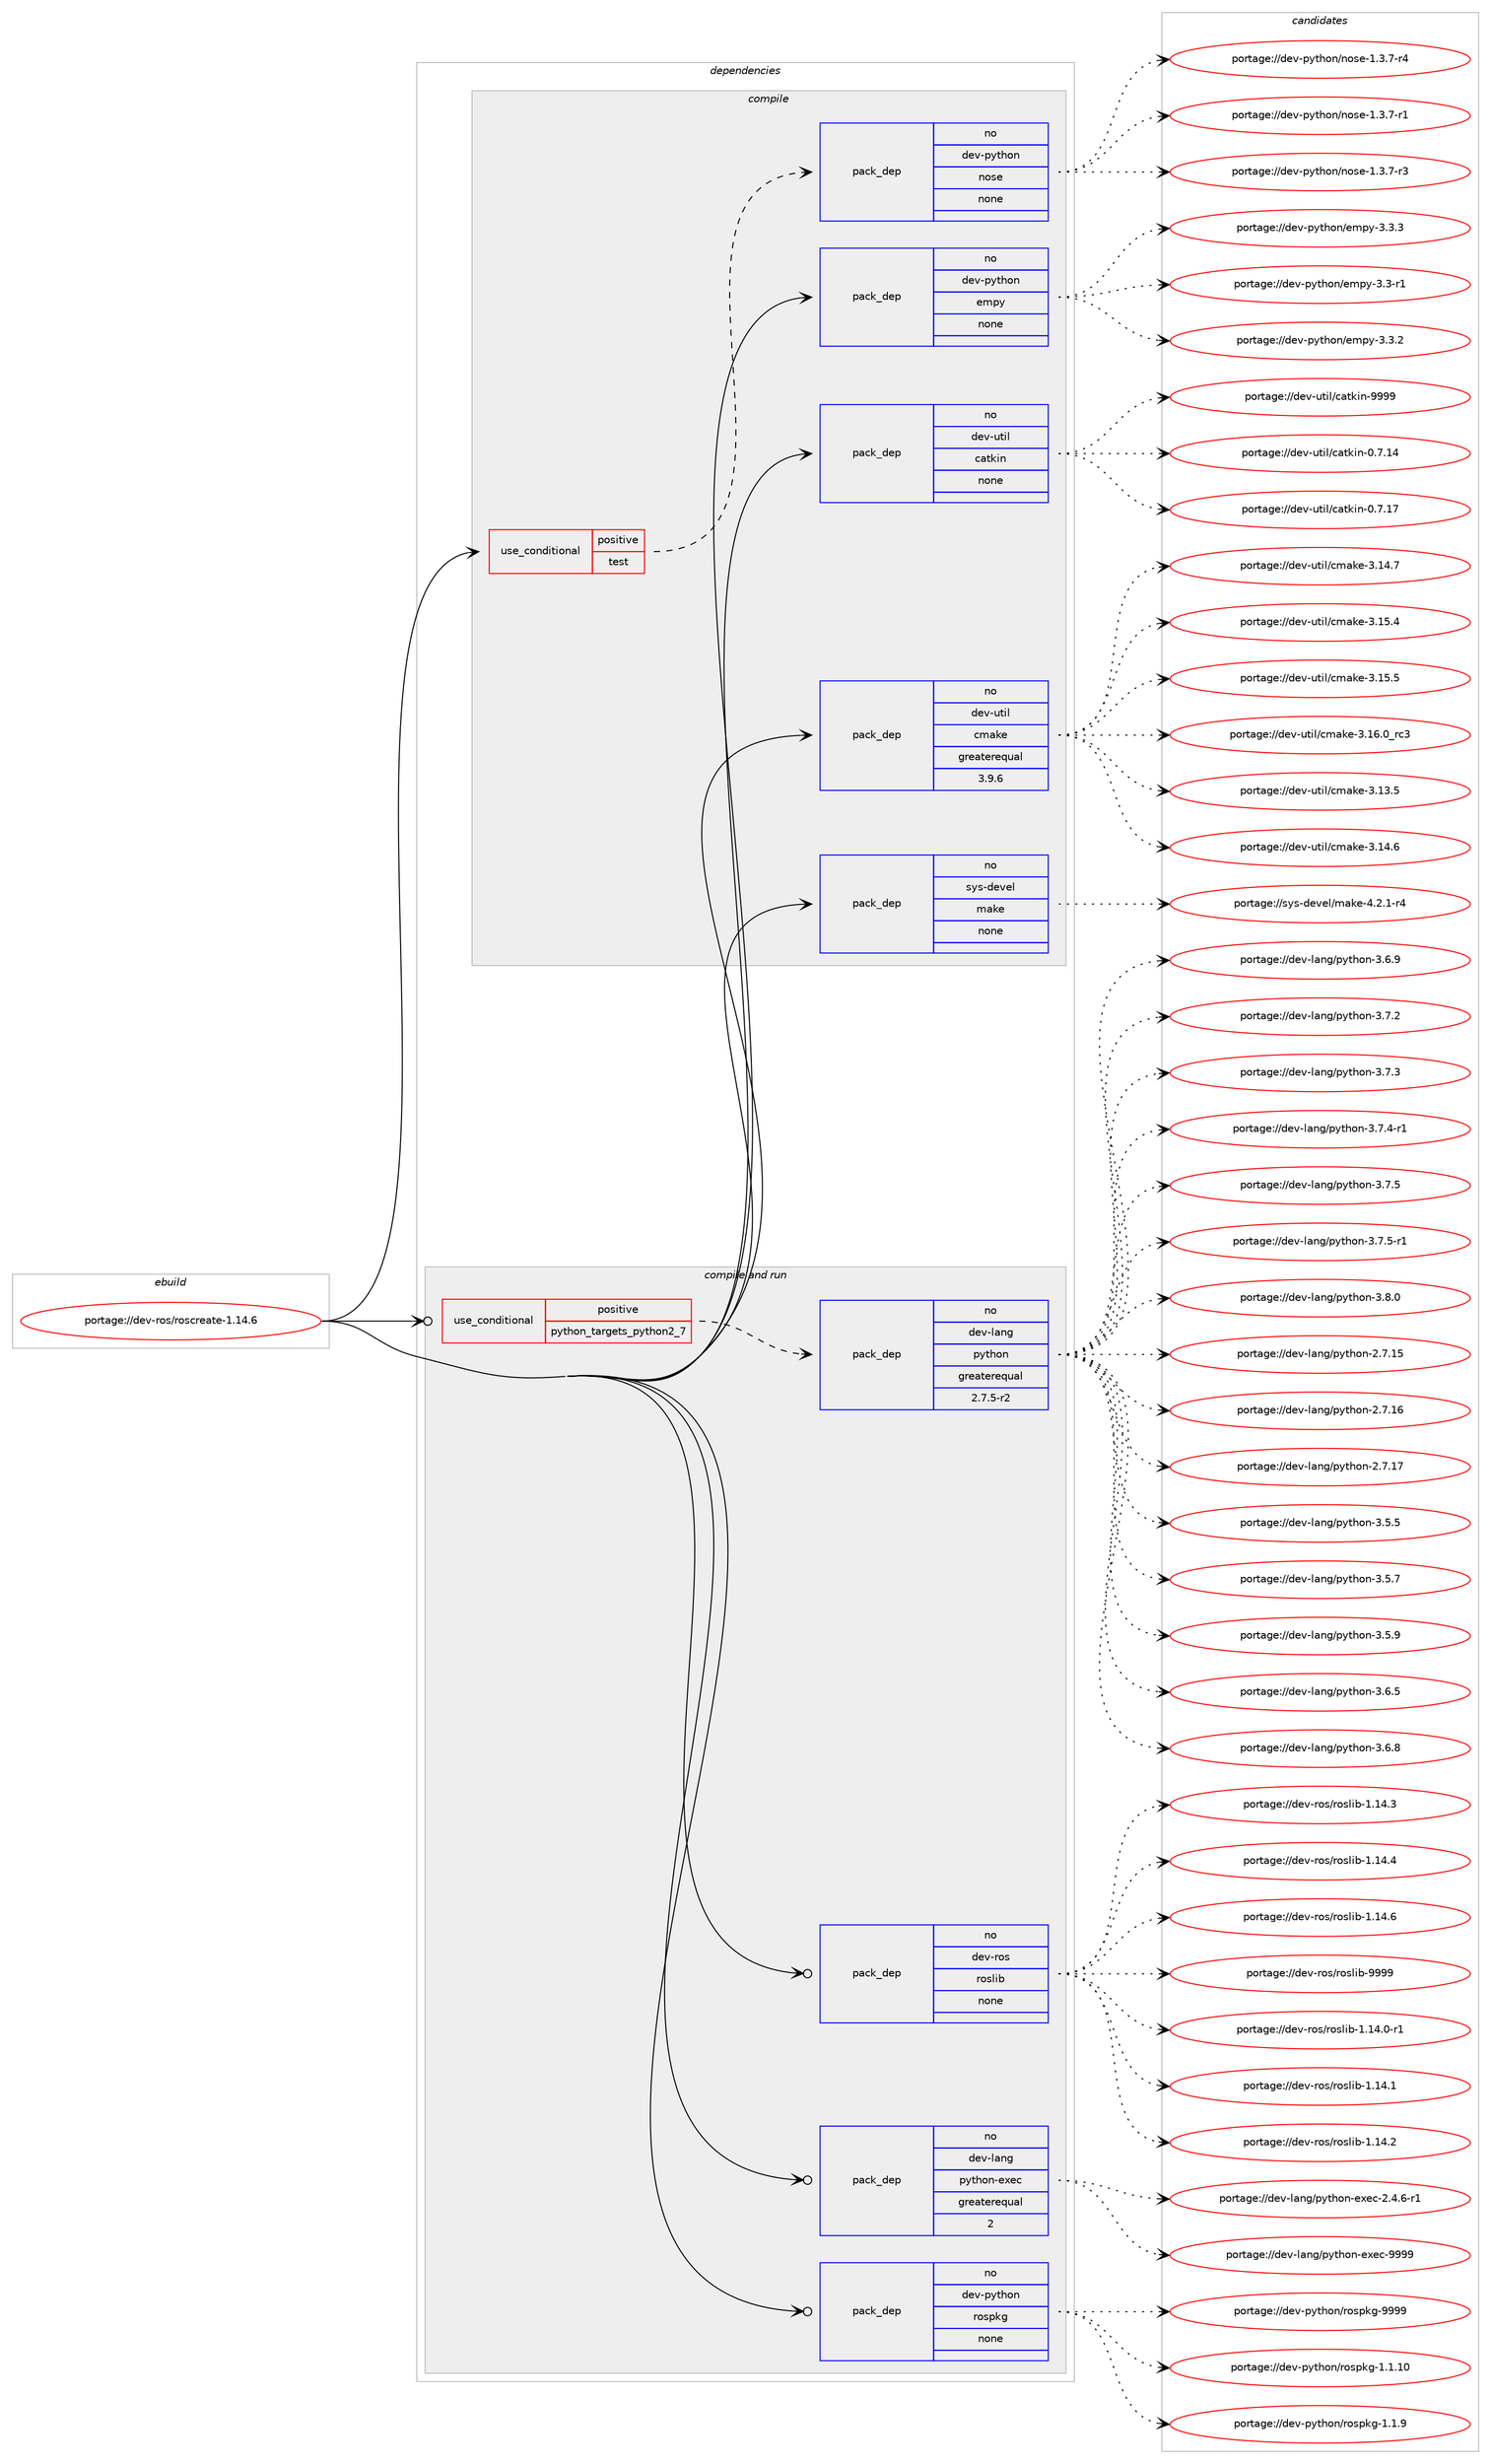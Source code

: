 digraph prolog {

# *************
# Graph options
# *************

newrank=true;
concentrate=true;
compound=true;
graph [rankdir=LR,fontname=Helvetica,fontsize=10,ranksep=1.5];#, ranksep=2.5, nodesep=0.2];
edge  [arrowhead=vee];
node  [fontname=Helvetica,fontsize=10];

# **********
# The ebuild
# **********

subgraph cluster_leftcol {
color=gray;
rank=same;
label=<<i>ebuild</i>>;
id [label="portage://dev-ros/roscreate-1.14.6", color=red, width=4, href="../dev-ros/roscreate-1.14.6.svg"];
}

# ****************
# The dependencies
# ****************

subgraph cluster_midcol {
color=gray;
label=<<i>dependencies</i>>;
subgraph cluster_compile {
fillcolor="#eeeeee";
style=filled;
label=<<i>compile</i>>;
subgraph cond43954 {
dependency196341 [label=<<TABLE BORDER="0" CELLBORDER="1" CELLSPACING="0" CELLPADDING="4"><TR><TD ROWSPAN="3" CELLPADDING="10">use_conditional</TD></TR><TR><TD>positive</TD></TR><TR><TD>test</TD></TR></TABLE>>, shape=none, color=red];
subgraph pack148959 {
dependency196342 [label=<<TABLE BORDER="0" CELLBORDER="1" CELLSPACING="0" CELLPADDING="4" WIDTH="220"><TR><TD ROWSPAN="6" CELLPADDING="30">pack_dep</TD></TR><TR><TD WIDTH="110">no</TD></TR><TR><TD>dev-python</TD></TR><TR><TD>nose</TD></TR><TR><TD>none</TD></TR><TR><TD></TD></TR></TABLE>>, shape=none, color=blue];
}
dependency196341:e -> dependency196342:w [weight=20,style="dashed",arrowhead="vee"];
}
id:e -> dependency196341:w [weight=20,style="solid",arrowhead="vee"];
subgraph pack148960 {
dependency196343 [label=<<TABLE BORDER="0" CELLBORDER="1" CELLSPACING="0" CELLPADDING="4" WIDTH="220"><TR><TD ROWSPAN="6" CELLPADDING="30">pack_dep</TD></TR><TR><TD WIDTH="110">no</TD></TR><TR><TD>dev-python</TD></TR><TR><TD>empy</TD></TR><TR><TD>none</TD></TR><TR><TD></TD></TR></TABLE>>, shape=none, color=blue];
}
id:e -> dependency196343:w [weight=20,style="solid",arrowhead="vee"];
subgraph pack148961 {
dependency196344 [label=<<TABLE BORDER="0" CELLBORDER="1" CELLSPACING="0" CELLPADDING="4" WIDTH="220"><TR><TD ROWSPAN="6" CELLPADDING="30">pack_dep</TD></TR><TR><TD WIDTH="110">no</TD></TR><TR><TD>dev-util</TD></TR><TR><TD>catkin</TD></TR><TR><TD>none</TD></TR><TR><TD></TD></TR></TABLE>>, shape=none, color=blue];
}
id:e -> dependency196344:w [weight=20,style="solid",arrowhead="vee"];
subgraph pack148962 {
dependency196345 [label=<<TABLE BORDER="0" CELLBORDER="1" CELLSPACING="0" CELLPADDING="4" WIDTH="220"><TR><TD ROWSPAN="6" CELLPADDING="30">pack_dep</TD></TR><TR><TD WIDTH="110">no</TD></TR><TR><TD>dev-util</TD></TR><TR><TD>cmake</TD></TR><TR><TD>greaterequal</TD></TR><TR><TD>3.9.6</TD></TR></TABLE>>, shape=none, color=blue];
}
id:e -> dependency196345:w [weight=20,style="solid",arrowhead="vee"];
subgraph pack148963 {
dependency196346 [label=<<TABLE BORDER="0" CELLBORDER="1" CELLSPACING="0" CELLPADDING="4" WIDTH="220"><TR><TD ROWSPAN="6" CELLPADDING="30">pack_dep</TD></TR><TR><TD WIDTH="110">no</TD></TR><TR><TD>sys-devel</TD></TR><TR><TD>make</TD></TR><TR><TD>none</TD></TR><TR><TD></TD></TR></TABLE>>, shape=none, color=blue];
}
id:e -> dependency196346:w [weight=20,style="solid",arrowhead="vee"];
}
subgraph cluster_compileandrun {
fillcolor="#eeeeee";
style=filled;
label=<<i>compile and run</i>>;
subgraph cond43955 {
dependency196347 [label=<<TABLE BORDER="0" CELLBORDER="1" CELLSPACING="0" CELLPADDING="4"><TR><TD ROWSPAN="3" CELLPADDING="10">use_conditional</TD></TR><TR><TD>positive</TD></TR><TR><TD>python_targets_python2_7</TD></TR></TABLE>>, shape=none, color=red];
subgraph pack148964 {
dependency196348 [label=<<TABLE BORDER="0" CELLBORDER="1" CELLSPACING="0" CELLPADDING="4" WIDTH="220"><TR><TD ROWSPAN="6" CELLPADDING="30">pack_dep</TD></TR><TR><TD WIDTH="110">no</TD></TR><TR><TD>dev-lang</TD></TR><TR><TD>python</TD></TR><TR><TD>greaterequal</TD></TR><TR><TD>2.7.5-r2</TD></TR></TABLE>>, shape=none, color=blue];
}
dependency196347:e -> dependency196348:w [weight=20,style="dashed",arrowhead="vee"];
}
id:e -> dependency196347:w [weight=20,style="solid",arrowhead="odotvee"];
subgraph pack148965 {
dependency196349 [label=<<TABLE BORDER="0" CELLBORDER="1" CELLSPACING="0" CELLPADDING="4" WIDTH="220"><TR><TD ROWSPAN="6" CELLPADDING="30">pack_dep</TD></TR><TR><TD WIDTH="110">no</TD></TR><TR><TD>dev-lang</TD></TR><TR><TD>python-exec</TD></TR><TR><TD>greaterequal</TD></TR><TR><TD>2</TD></TR></TABLE>>, shape=none, color=blue];
}
id:e -> dependency196349:w [weight=20,style="solid",arrowhead="odotvee"];
subgraph pack148966 {
dependency196350 [label=<<TABLE BORDER="0" CELLBORDER="1" CELLSPACING="0" CELLPADDING="4" WIDTH="220"><TR><TD ROWSPAN="6" CELLPADDING="30">pack_dep</TD></TR><TR><TD WIDTH="110">no</TD></TR><TR><TD>dev-python</TD></TR><TR><TD>rospkg</TD></TR><TR><TD>none</TD></TR><TR><TD></TD></TR></TABLE>>, shape=none, color=blue];
}
id:e -> dependency196350:w [weight=20,style="solid",arrowhead="odotvee"];
subgraph pack148967 {
dependency196351 [label=<<TABLE BORDER="0" CELLBORDER="1" CELLSPACING="0" CELLPADDING="4" WIDTH="220"><TR><TD ROWSPAN="6" CELLPADDING="30">pack_dep</TD></TR><TR><TD WIDTH="110">no</TD></TR><TR><TD>dev-ros</TD></TR><TR><TD>roslib</TD></TR><TR><TD>none</TD></TR><TR><TD></TD></TR></TABLE>>, shape=none, color=blue];
}
id:e -> dependency196351:w [weight=20,style="solid",arrowhead="odotvee"];
}
subgraph cluster_run {
fillcolor="#eeeeee";
style=filled;
label=<<i>run</i>>;
}
}

# **************
# The candidates
# **************

subgraph cluster_choices {
rank=same;
color=gray;
label=<<i>candidates</i>>;

subgraph choice148959 {
color=black;
nodesep=1;
choiceportage10010111845112121116104111110471101111151014549465146554511449 [label="portage://dev-python/nose-1.3.7-r1", color=red, width=4,href="../dev-python/nose-1.3.7-r1.svg"];
choiceportage10010111845112121116104111110471101111151014549465146554511451 [label="portage://dev-python/nose-1.3.7-r3", color=red, width=4,href="../dev-python/nose-1.3.7-r3.svg"];
choiceportage10010111845112121116104111110471101111151014549465146554511452 [label="portage://dev-python/nose-1.3.7-r4", color=red, width=4,href="../dev-python/nose-1.3.7-r4.svg"];
dependency196342:e -> choiceportage10010111845112121116104111110471101111151014549465146554511449:w [style=dotted,weight="100"];
dependency196342:e -> choiceportage10010111845112121116104111110471101111151014549465146554511451:w [style=dotted,weight="100"];
dependency196342:e -> choiceportage10010111845112121116104111110471101111151014549465146554511452:w [style=dotted,weight="100"];
}
subgraph choice148960 {
color=black;
nodesep=1;
choiceportage1001011184511212111610411111047101109112121455146514511449 [label="portage://dev-python/empy-3.3-r1", color=red, width=4,href="../dev-python/empy-3.3-r1.svg"];
choiceportage1001011184511212111610411111047101109112121455146514650 [label="portage://dev-python/empy-3.3.2", color=red, width=4,href="../dev-python/empy-3.3.2.svg"];
choiceportage1001011184511212111610411111047101109112121455146514651 [label="portage://dev-python/empy-3.3.3", color=red, width=4,href="../dev-python/empy-3.3.3.svg"];
dependency196343:e -> choiceportage1001011184511212111610411111047101109112121455146514511449:w [style=dotted,weight="100"];
dependency196343:e -> choiceportage1001011184511212111610411111047101109112121455146514650:w [style=dotted,weight="100"];
dependency196343:e -> choiceportage1001011184511212111610411111047101109112121455146514651:w [style=dotted,weight="100"];
}
subgraph choice148961 {
color=black;
nodesep=1;
choiceportage1001011184511711610510847999711610710511045484655464952 [label="portage://dev-util/catkin-0.7.14", color=red, width=4,href="../dev-util/catkin-0.7.14.svg"];
choiceportage1001011184511711610510847999711610710511045484655464955 [label="portage://dev-util/catkin-0.7.17", color=red, width=4,href="../dev-util/catkin-0.7.17.svg"];
choiceportage100101118451171161051084799971161071051104557575757 [label="portage://dev-util/catkin-9999", color=red, width=4,href="../dev-util/catkin-9999.svg"];
dependency196344:e -> choiceportage1001011184511711610510847999711610710511045484655464952:w [style=dotted,weight="100"];
dependency196344:e -> choiceportage1001011184511711610510847999711610710511045484655464955:w [style=dotted,weight="100"];
dependency196344:e -> choiceportage100101118451171161051084799971161071051104557575757:w [style=dotted,weight="100"];
}
subgraph choice148962 {
color=black;
nodesep=1;
choiceportage1001011184511711610510847991099710710145514649514653 [label="portage://dev-util/cmake-3.13.5", color=red, width=4,href="../dev-util/cmake-3.13.5.svg"];
choiceportage1001011184511711610510847991099710710145514649524654 [label="portage://dev-util/cmake-3.14.6", color=red, width=4,href="../dev-util/cmake-3.14.6.svg"];
choiceportage1001011184511711610510847991099710710145514649524655 [label="portage://dev-util/cmake-3.14.7", color=red, width=4,href="../dev-util/cmake-3.14.7.svg"];
choiceportage1001011184511711610510847991099710710145514649534652 [label="portage://dev-util/cmake-3.15.4", color=red, width=4,href="../dev-util/cmake-3.15.4.svg"];
choiceportage1001011184511711610510847991099710710145514649534653 [label="portage://dev-util/cmake-3.15.5", color=red, width=4,href="../dev-util/cmake-3.15.5.svg"];
choiceportage1001011184511711610510847991099710710145514649544648951149951 [label="portage://dev-util/cmake-3.16.0_rc3", color=red, width=4,href="../dev-util/cmake-3.16.0_rc3.svg"];
dependency196345:e -> choiceportage1001011184511711610510847991099710710145514649514653:w [style=dotted,weight="100"];
dependency196345:e -> choiceportage1001011184511711610510847991099710710145514649524654:w [style=dotted,weight="100"];
dependency196345:e -> choiceportage1001011184511711610510847991099710710145514649524655:w [style=dotted,weight="100"];
dependency196345:e -> choiceportage1001011184511711610510847991099710710145514649534652:w [style=dotted,weight="100"];
dependency196345:e -> choiceportage1001011184511711610510847991099710710145514649534653:w [style=dotted,weight="100"];
dependency196345:e -> choiceportage1001011184511711610510847991099710710145514649544648951149951:w [style=dotted,weight="100"];
}
subgraph choice148963 {
color=black;
nodesep=1;
choiceportage1151211154510010111810110847109971071014552465046494511452 [label="portage://sys-devel/make-4.2.1-r4", color=red, width=4,href="../sys-devel/make-4.2.1-r4.svg"];
dependency196346:e -> choiceportage1151211154510010111810110847109971071014552465046494511452:w [style=dotted,weight="100"];
}
subgraph choice148964 {
color=black;
nodesep=1;
choiceportage10010111845108971101034711212111610411111045504655464953 [label="portage://dev-lang/python-2.7.15", color=red, width=4,href="../dev-lang/python-2.7.15.svg"];
choiceportage10010111845108971101034711212111610411111045504655464954 [label="portage://dev-lang/python-2.7.16", color=red, width=4,href="../dev-lang/python-2.7.16.svg"];
choiceportage10010111845108971101034711212111610411111045504655464955 [label="portage://dev-lang/python-2.7.17", color=red, width=4,href="../dev-lang/python-2.7.17.svg"];
choiceportage100101118451089711010347112121116104111110455146534653 [label="portage://dev-lang/python-3.5.5", color=red, width=4,href="../dev-lang/python-3.5.5.svg"];
choiceportage100101118451089711010347112121116104111110455146534655 [label="portage://dev-lang/python-3.5.7", color=red, width=4,href="../dev-lang/python-3.5.7.svg"];
choiceportage100101118451089711010347112121116104111110455146534657 [label="portage://dev-lang/python-3.5.9", color=red, width=4,href="../dev-lang/python-3.5.9.svg"];
choiceportage100101118451089711010347112121116104111110455146544653 [label="portage://dev-lang/python-3.6.5", color=red, width=4,href="../dev-lang/python-3.6.5.svg"];
choiceportage100101118451089711010347112121116104111110455146544656 [label="portage://dev-lang/python-3.6.8", color=red, width=4,href="../dev-lang/python-3.6.8.svg"];
choiceportage100101118451089711010347112121116104111110455146544657 [label="portage://dev-lang/python-3.6.9", color=red, width=4,href="../dev-lang/python-3.6.9.svg"];
choiceportage100101118451089711010347112121116104111110455146554650 [label="portage://dev-lang/python-3.7.2", color=red, width=4,href="../dev-lang/python-3.7.2.svg"];
choiceportage100101118451089711010347112121116104111110455146554651 [label="portage://dev-lang/python-3.7.3", color=red, width=4,href="../dev-lang/python-3.7.3.svg"];
choiceportage1001011184510897110103471121211161041111104551465546524511449 [label="portage://dev-lang/python-3.7.4-r1", color=red, width=4,href="../dev-lang/python-3.7.4-r1.svg"];
choiceportage100101118451089711010347112121116104111110455146554653 [label="portage://dev-lang/python-3.7.5", color=red, width=4,href="../dev-lang/python-3.7.5.svg"];
choiceportage1001011184510897110103471121211161041111104551465546534511449 [label="portage://dev-lang/python-3.7.5-r1", color=red, width=4,href="../dev-lang/python-3.7.5-r1.svg"];
choiceportage100101118451089711010347112121116104111110455146564648 [label="portage://dev-lang/python-3.8.0", color=red, width=4,href="../dev-lang/python-3.8.0.svg"];
dependency196348:e -> choiceportage10010111845108971101034711212111610411111045504655464953:w [style=dotted,weight="100"];
dependency196348:e -> choiceportage10010111845108971101034711212111610411111045504655464954:w [style=dotted,weight="100"];
dependency196348:e -> choiceportage10010111845108971101034711212111610411111045504655464955:w [style=dotted,weight="100"];
dependency196348:e -> choiceportage100101118451089711010347112121116104111110455146534653:w [style=dotted,weight="100"];
dependency196348:e -> choiceportage100101118451089711010347112121116104111110455146534655:w [style=dotted,weight="100"];
dependency196348:e -> choiceportage100101118451089711010347112121116104111110455146534657:w [style=dotted,weight="100"];
dependency196348:e -> choiceportage100101118451089711010347112121116104111110455146544653:w [style=dotted,weight="100"];
dependency196348:e -> choiceportage100101118451089711010347112121116104111110455146544656:w [style=dotted,weight="100"];
dependency196348:e -> choiceportage100101118451089711010347112121116104111110455146544657:w [style=dotted,weight="100"];
dependency196348:e -> choiceportage100101118451089711010347112121116104111110455146554650:w [style=dotted,weight="100"];
dependency196348:e -> choiceportage100101118451089711010347112121116104111110455146554651:w [style=dotted,weight="100"];
dependency196348:e -> choiceportage1001011184510897110103471121211161041111104551465546524511449:w [style=dotted,weight="100"];
dependency196348:e -> choiceportage100101118451089711010347112121116104111110455146554653:w [style=dotted,weight="100"];
dependency196348:e -> choiceportage1001011184510897110103471121211161041111104551465546534511449:w [style=dotted,weight="100"];
dependency196348:e -> choiceportage100101118451089711010347112121116104111110455146564648:w [style=dotted,weight="100"];
}
subgraph choice148965 {
color=black;
nodesep=1;
choiceportage10010111845108971101034711212111610411111045101120101994550465246544511449 [label="portage://dev-lang/python-exec-2.4.6-r1", color=red, width=4,href="../dev-lang/python-exec-2.4.6-r1.svg"];
choiceportage10010111845108971101034711212111610411111045101120101994557575757 [label="portage://dev-lang/python-exec-9999", color=red, width=4,href="../dev-lang/python-exec-9999.svg"];
dependency196349:e -> choiceportage10010111845108971101034711212111610411111045101120101994550465246544511449:w [style=dotted,weight="100"];
dependency196349:e -> choiceportage10010111845108971101034711212111610411111045101120101994557575757:w [style=dotted,weight="100"];
}
subgraph choice148966 {
color=black;
nodesep=1;
choiceportage100101118451121211161041111104711411111511210710345494649464948 [label="portage://dev-python/rospkg-1.1.10", color=red, width=4,href="../dev-python/rospkg-1.1.10.svg"];
choiceportage1001011184511212111610411111047114111115112107103454946494657 [label="portage://dev-python/rospkg-1.1.9", color=red, width=4,href="../dev-python/rospkg-1.1.9.svg"];
choiceportage10010111845112121116104111110471141111151121071034557575757 [label="portage://dev-python/rospkg-9999", color=red, width=4,href="../dev-python/rospkg-9999.svg"];
dependency196350:e -> choiceportage100101118451121211161041111104711411111511210710345494649464948:w [style=dotted,weight="100"];
dependency196350:e -> choiceportage1001011184511212111610411111047114111115112107103454946494657:w [style=dotted,weight="100"];
dependency196350:e -> choiceportage10010111845112121116104111110471141111151121071034557575757:w [style=dotted,weight="100"];
}
subgraph choice148967 {
color=black;
nodesep=1;
choiceportage100101118451141111154711411111510810598454946495246484511449 [label="portage://dev-ros/roslib-1.14.0-r1", color=red, width=4,href="../dev-ros/roslib-1.14.0-r1.svg"];
choiceportage10010111845114111115471141111151081059845494649524649 [label="portage://dev-ros/roslib-1.14.1", color=red, width=4,href="../dev-ros/roslib-1.14.1.svg"];
choiceportage10010111845114111115471141111151081059845494649524650 [label="portage://dev-ros/roslib-1.14.2", color=red, width=4,href="../dev-ros/roslib-1.14.2.svg"];
choiceportage10010111845114111115471141111151081059845494649524651 [label="portage://dev-ros/roslib-1.14.3", color=red, width=4,href="../dev-ros/roslib-1.14.3.svg"];
choiceportage10010111845114111115471141111151081059845494649524652 [label="portage://dev-ros/roslib-1.14.4", color=red, width=4,href="../dev-ros/roslib-1.14.4.svg"];
choiceportage10010111845114111115471141111151081059845494649524654 [label="portage://dev-ros/roslib-1.14.6", color=red, width=4,href="../dev-ros/roslib-1.14.6.svg"];
choiceportage1001011184511411111547114111115108105984557575757 [label="portage://dev-ros/roslib-9999", color=red, width=4,href="../dev-ros/roslib-9999.svg"];
dependency196351:e -> choiceportage100101118451141111154711411111510810598454946495246484511449:w [style=dotted,weight="100"];
dependency196351:e -> choiceportage10010111845114111115471141111151081059845494649524649:w [style=dotted,weight="100"];
dependency196351:e -> choiceportage10010111845114111115471141111151081059845494649524650:w [style=dotted,weight="100"];
dependency196351:e -> choiceportage10010111845114111115471141111151081059845494649524651:w [style=dotted,weight="100"];
dependency196351:e -> choiceportage10010111845114111115471141111151081059845494649524652:w [style=dotted,weight="100"];
dependency196351:e -> choiceportage10010111845114111115471141111151081059845494649524654:w [style=dotted,weight="100"];
dependency196351:e -> choiceportage1001011184511411111547114111115108105984557575757:w [style=dotted,weight="100"];
}
}

}
